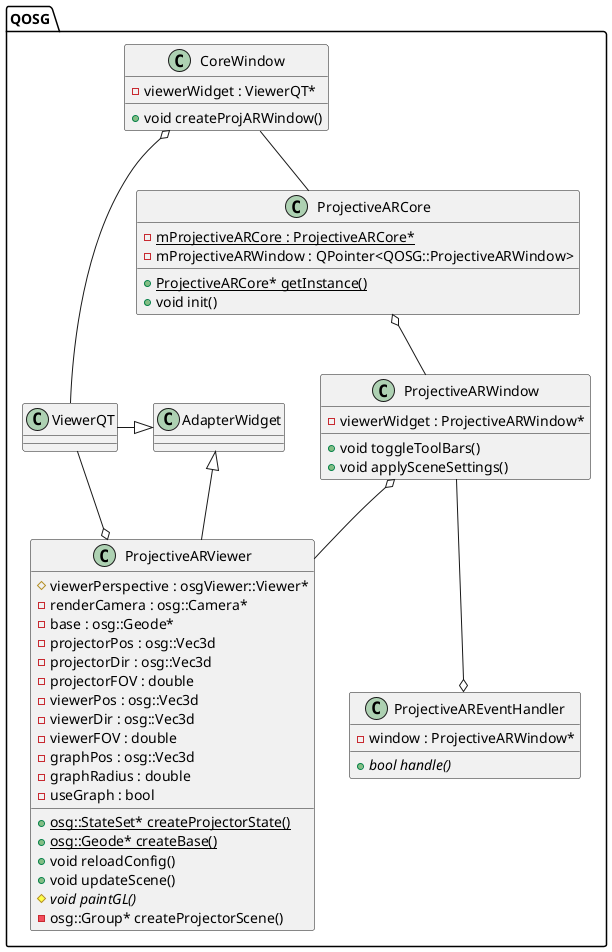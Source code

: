 @startuml
package QOSG{
AdapterWidget <|-right- ViewerQT
ViewerQT -left-o CoreWindow
CoreWindow -down- ProjectiveARCore
ProjectiveARCore o-- ProjectiveARWindow
ProjectiveARWindow o-- ProjectiveARViewer
ProjectiveARWindow --o ProjectiveAREventHandler
ProjectiveARViewer o-up- ViewerQT
ProjectiveARViewer -up-|> AdapterWidget

class CoreWindow {
-viewerWidget : ViewerQT*
+void createProjARWindow()
}

class ProjectiveARCore {
{static} -mProjectiveARCore : ProjectiveARCore*
-mProjectiveARWindow : QPointer<QOSG::ProjectiveARWindow>
{static} +ProjectiveARCore* getInstance()
+void init()
}

class ProjectiveARWindow {
-viewerWidget : ProjectiveARWindow*
+void toggleToolBars()
+void applySceneSettings()
}

class ProjectiveAREventHandler {
-window : ProjectiveARWindow*
{abstract} +bool handle()
}

class ProjectiveARViewer {
#viewerPerspective : osgViewer::Viewer*
-renderCamera : osg::Camera*
-base : osg::Geode*
-projectorPos : osg::Vec3d
-projectorDir : osg::Vec3d
-projectorFOV : double
-viewerPos : osg::Vec3d
-viewerDir : osg::Vec3d
-viewerFOV : double
-graphPos : osg::Vec3d
-graphRadius : double
-useGraph : bool
{static} +osg::StateSet* createProjectorState()
{static} +osg::Geode* createBase()
+void reloadConfig()
+void updateScene()
{abstract} #void paintGL()
-osg::Group* createProjectorScene()
}
}
@enduml
